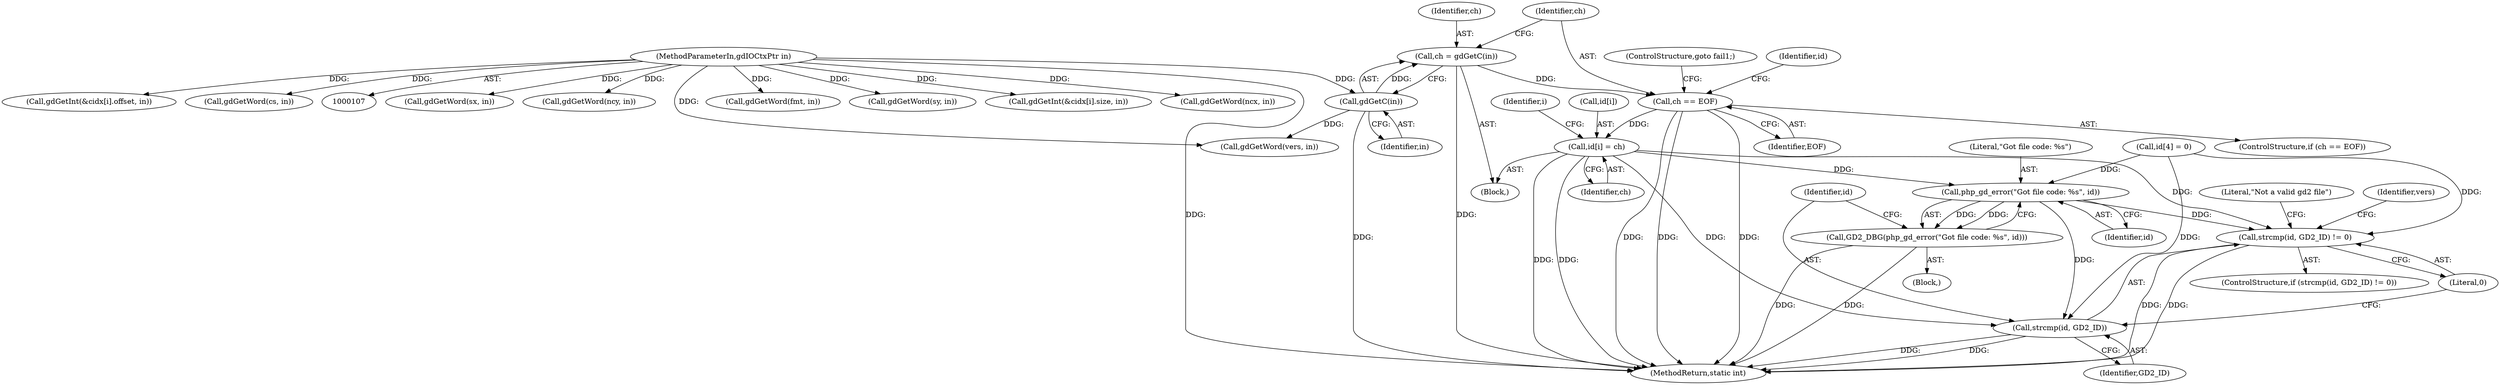 digraph "0_php-src_7722455726bec8c53458a32851d2a87982cf0eac?w=1@array" {
"1000147" [label="(Call,id[i] = ch)"];
"1000142" [label="(Call,ch == EOF)"];
"1000137" [label="(Call,ch = gdGetC(in))"];
"1000139" [label="(Call,gdGetC(in))"];
"1000108" [label="(MethodParameterIn,gdIOCtxPtr in)"];
"1000158" [label="(Call,php_gd_error(\"Got file code: %s\", id))"];
"1000157" [label="(Call,GD2_DBG(php_gd_error(\"Got file code: %s\", id)))"];
"1000162" [label="(Call,strcmp(id, GD2_ID) != 0)"];
"1000163" [label="(Call,strcmp(id, GD2_ID))"];
"1000204" [label="(Call,gdGetWord(sx, in))"];
"1000143" [label="(Identifier,ch)"];
"1000161" [label="(ControlStructure,if (strcmp(id, GD2_ID) != 0))"];
"1000137" [label="(Call,ch = gdGetC(in))"];
"1000141" [label="(ControlStructure,if (ch == EOF))"];
"1000314" [label="(Call,gdGetWord(ncy, in))"];
"1000152" [label="(Call,id[4] = 0)"];
"1000166" [label="(Literal,0)"];
"1000164" [label="(Identifier,id)"];
"1000174" [label="(Call,gdGetWord(vers, in))"];
"1000159" [label="(Literal,\"Got file code: %s\")"];
"1000142" [label="(Call,ch == EOF)"];
"1000140" [label="(Identifier,in)"];
"1000261" [label="(Call,gdGetWord(fmt, in))"];
"1000162" [label="(Call,strcmp(id, GD2_ID) != 0)"];
"1000138" [label="(Identifier,ch)"];
"1000442" [label="(MethodReturn,static int)"];
"1000108" [label="(MethodParameterIn,gdIOCtxPtr in)"];
"1000214" [label="(Call,gdGetWord(sy, in))"];
"1000397" [label="(Call,gdGetInt(&cidx[i].size, in))"];
"1000144" [label="(Identifier,EOF)"];
"1000157" [label="(Call,GD2_DBG(php_gd_error(\"Got file code: %s\", id)))"];
"1000117" [label="(Block,)"];
"1000135" [label="(Identifier,i)"];
"1000301" [label="(Call,gdGetWord(ncx, in))"];
"1000146" [label="(ControlStructure,goto fail1;)"];
"1000382" [label="(Call,gdGetInt(&cidx[i].offset, in))"];
"1000170" [label="(Literal,\"Not a valid gd2 file\")"];
"1000231" [label="(Call,gdGetWord(cs, in))"];
"1000139" [label="(Call,gdGetC(in))"];
"1000158" [label="(Call,php_gd_error(\"Got file code: %s\", id))"];
"1000175" [label="(Identifier,vers)"];
"1000148" [label="(Call,id[i])"];
"1000163" [label="(Call,strcmp(id, GD2_ID))"];
"1000149" [label="(Identifier,id)"];
"1000147" [label="(Call,id[i] = ch)"];
"1000160" [label="(Identifier,id)"];
"1000151" [label="(Identifier,ch)"];
"1000165" [label="(Identifier,GD2_ID)"];
"1000136" [label="(Block,)"];
"1000147" -> "1000136"  [label="AST: "];
"1000147" -> "1000151"  [label="CFG: "];
"1000148" -> "1000147"  [label="AST: "];
"1000151" -> "1000147"  [label="AST: "];
"1000135" -> "1000147"  [label="CFG: "];
"1000147" -> "1000442"  [label="DDG: "];
"1000147" -> "1000442"  [label="DDG: "];
"1000142" -> "1000147"  [label="DDG: "];
"1000147" -> "1000158"  [label="DDG: "];
"1000147" -> "1000162"  [label="DDG: "];
"1000147" -> "1000163"  [label="DDG: "];
"1000142" -> "1000141"  [label="AST: "];
"1000142" -> "1000144"  [label="CFG: "];
"1000143" -> "1000142"  [label="AST: "];
"1000144" -> "1000142"  [label="AST: "];
"1000146" -> "1000142"  [label="CFG: "];
"1000149" -> "1000142"  [label="CFG: "];
"1000142" -> "1000442"  [label="DDG: "];
"1000142" -> "1000442"  [label="DDG: "];
"1000142" -> "1000442"  [label="DDG: "];
"1000137" -> "1000142"  [label="DDG: "];
"1000137" -> "1000136"  [label="AST: "];
"1000137" -> "1000139"  [label="CFG: "];
"1000138" -> "1000137"  [label="AST: "];
"1000139" -> "1000137"  [label="AST: "];
"1000143" -> "1000137"  [label="CFG: "];
"1000137" -> "1000442"  [label="DDG: "];
"1000139" -> "1000137"  [label="DDG: "];
"1000139" -> "1000140"  [label="CFG: "];
"1000140" -> "1000139"  [label="AST: "];
"1000139" -> "1000442"  [label="DDG: "];
"1000108" -> "1000139"  [label="DDG: "];
"1000139" -> "1000174"  [label="DDG: "];
"1000108" -> "1000107"  [label="AST: "];
"1000108" -> "1000442"  [label="DDG: "];
"1000108" -> "1000174"  [label="DDG: "];
"1000108" -> "1000204"  [label="DDG: "];
"1000108" -> "1000214"  [label="DDG: "];
"1000108" -> "1000231"  [label="DDG: "];
"1000108" -> "1000261"  [label="DDG: "];
"1000108" -> "1000301"  [label="DDG: "];
"1000108" -> "1000314"  [label="DDG: "];
"1000108" -> "1000382"  [label="DDG: "];
"1000108" -> "1000397"  [label="DDG: "];
"1000158" -> "1000157"  [label="AST: "];
"1000158" -> "1000160"  [label="CFG: "];
"1000159" -> "1000158"  [label="AST: "];
"1000160" -> "1000158"  [label="AST: "];
"1000157" -> "1000158"  [label="CFG: "];
"1000158" -> "1000157"  [label="DDG: "];
"1000158" -> "1000157"  [label="DDG: "];
"1000152" -> "1000158"  [label="DDG: "];
"1000158" -> "1000162"  [label="DDG: "];
"1000158" -> "1000163"  [label="DDG: "];
"1000157" -> "1000117"  [label="AST: "];
"1000164" -> "1000157"  [label="CFG: "];
"1000157" -> "1000442"  [label="DDG: "];
"1000157" -> "1000442"  [label="DDG: "];
"1000162" -> "1000161"  [label="AST: "];
"1000162" -> "1000166"  [label="CFG: "];
"1000163" -> "1000162"  [label="AST: "];
"1000166" -> "1000162"  [label="AST: "];
"1000170" -> "1000162"  [label="CFG: "];
"1000175" -> "1000162"  [label="CFG: "];
"1000162" -> "1000442"  [label="DDG: "];
"1000162" -> "1000442"  [label="DDG: "];
"1000152" -> "1000162"  [label="DDG: "];
"1000163" -> "1000165"  [label="CFG: "];
"1000164" -> "1000163"  [label="AST: "];
"1000165" -> "1000163"  [label="AST: "];
"1000166" -> "1000163"  [label="CFG: "];
"1000163" -> "1000442"  [label="DDG: "];
"1000163" -> "1000442"  [label="DDG: "];
"1000152" -> "1000163"  [label="DDG: "];
}
